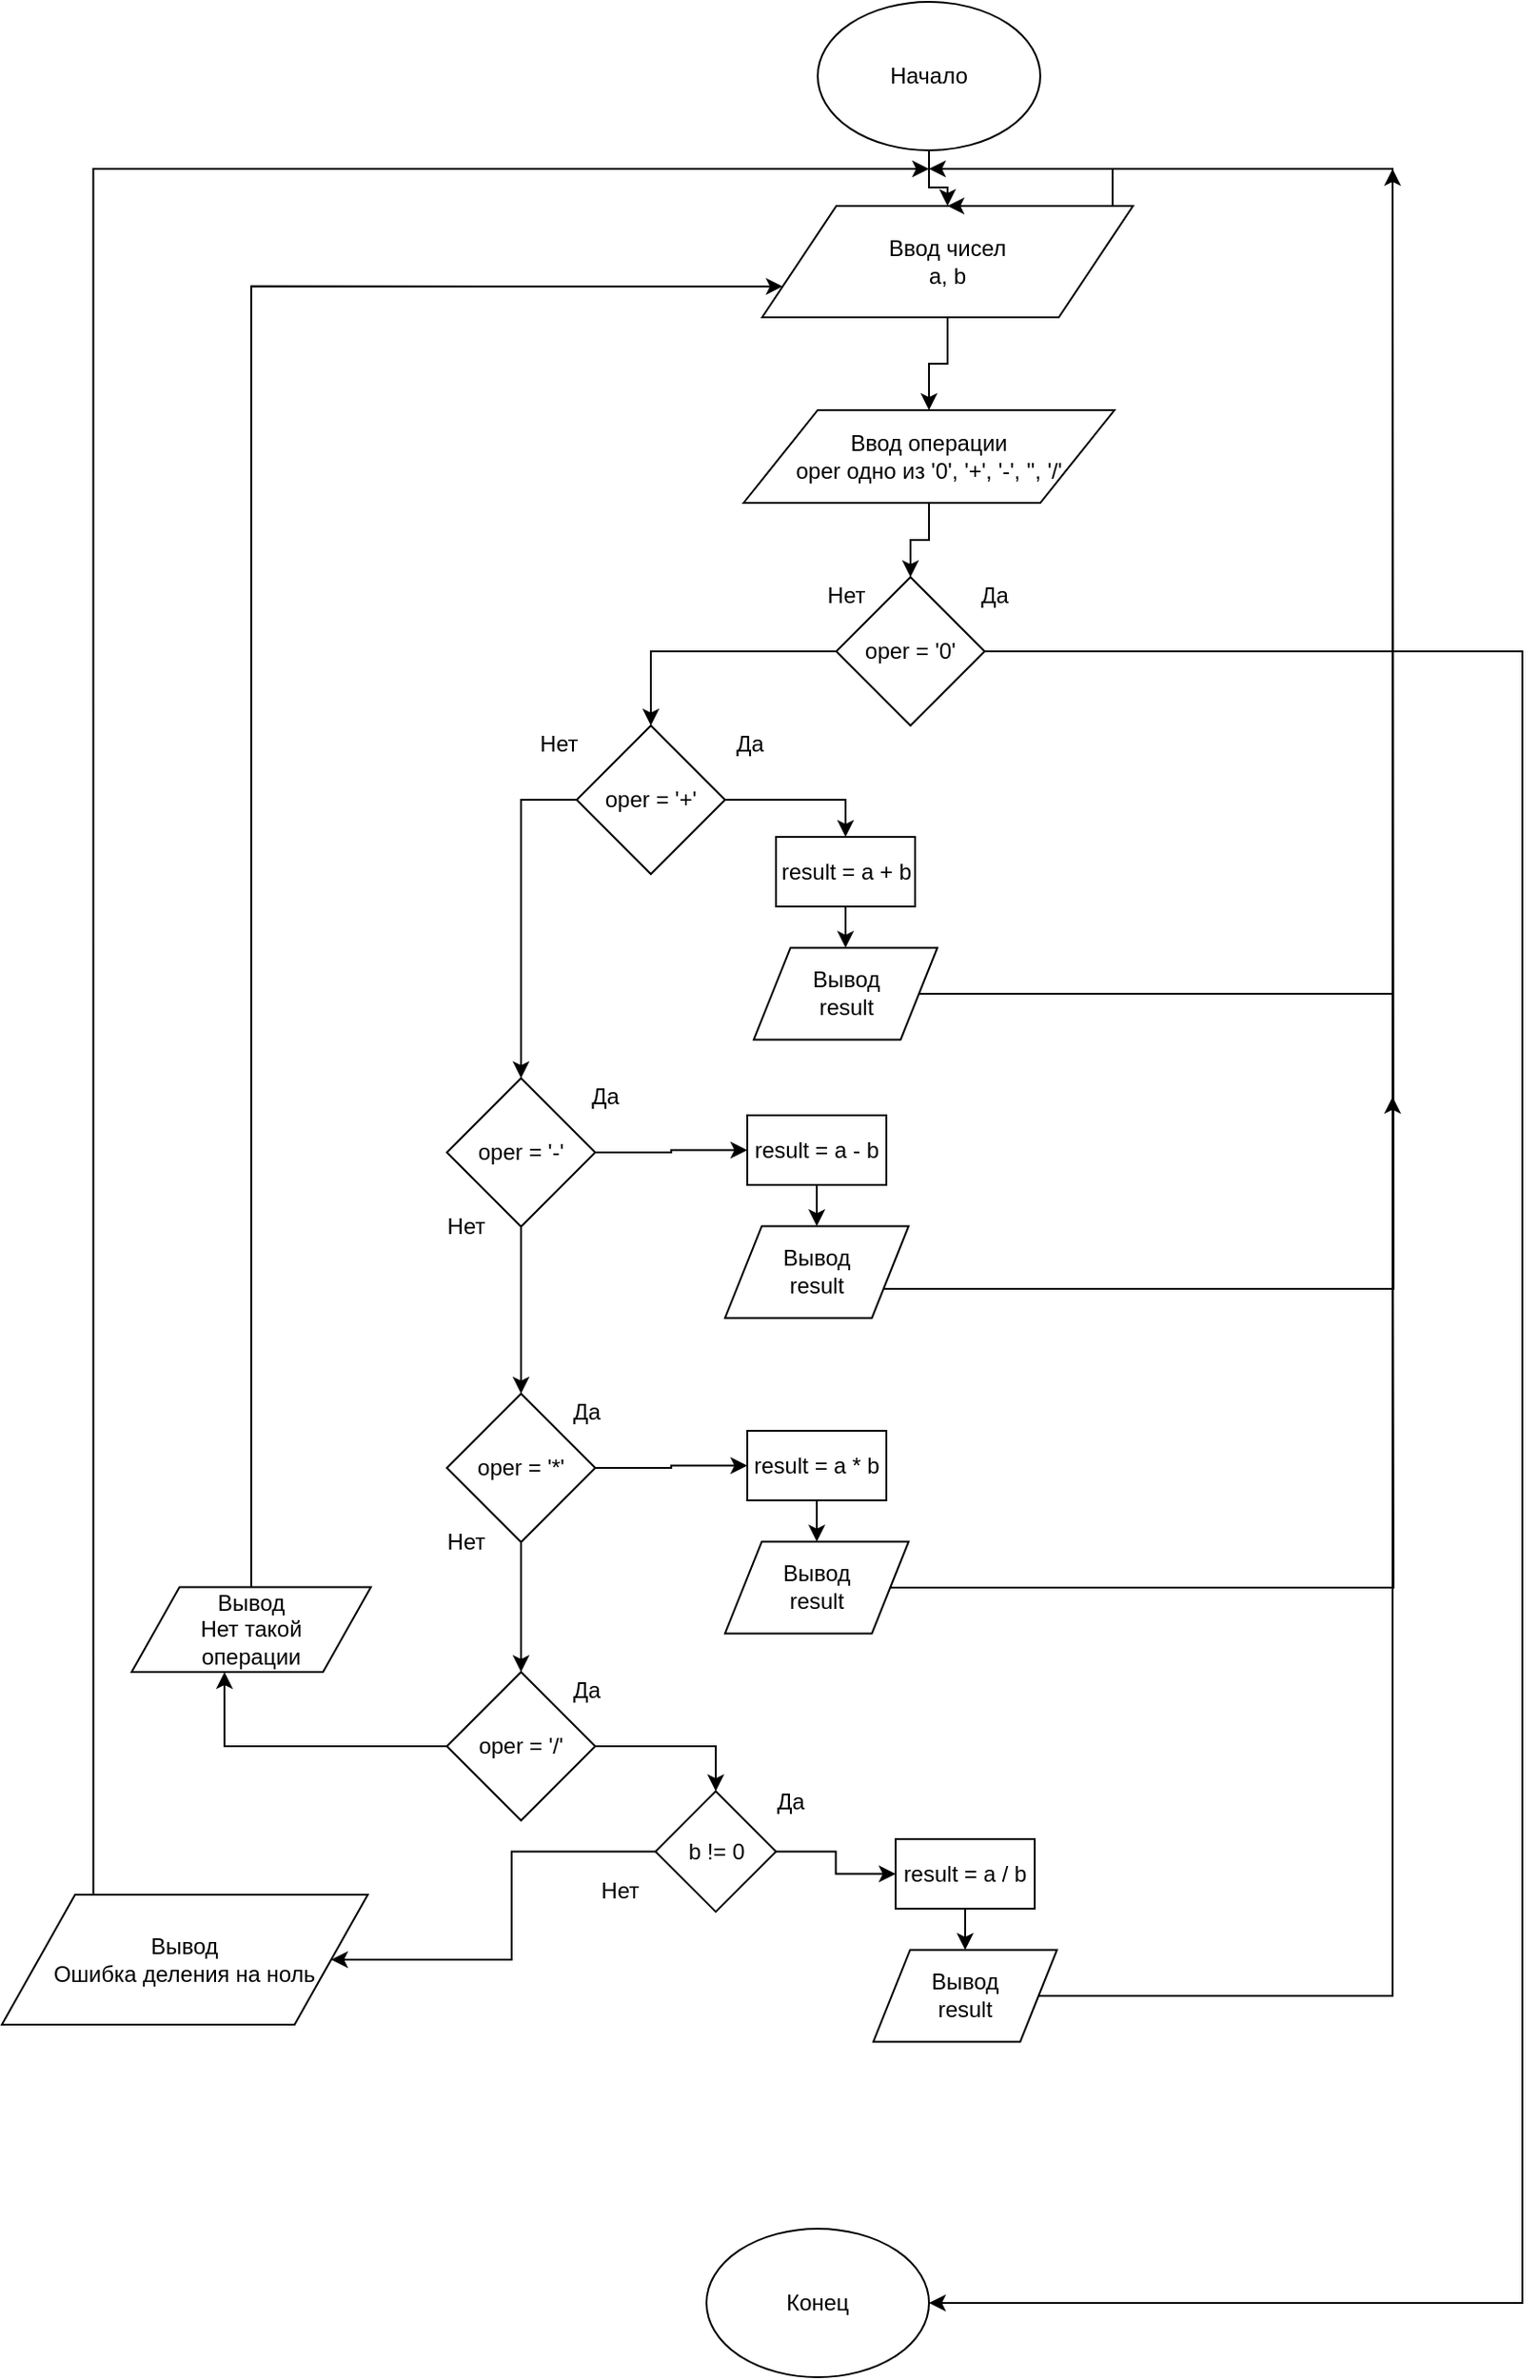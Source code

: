 <mxfile version="12.7.0" type="github" pages="6">
  <diagram id="YaBBu2WnJ9wpjTV0d0c0" name="les_2_task1">
    <mxGraphModel dx="527" dy="891" grid="1" gridSize="10" guides="1" tooltips="1" connect="1" arrows="1" fold="1" page="1" pageScale="1" pageWidth="1169" pageHeight="1654" math="0" shadow="0">
      <root>
        <mxCell id="0"/>
        <mxCell id="1" parent="0"/>
        <mxCell id="Z_wT6rOMTIzCbRVd_gOU-10" style="edgeStyle=orthogonalEdgeStyle;rounded=0;orthogonalLoop=1;jettySize=auto;html=1;exitX=0.5;exitY=1;exitDx=0;exitDy=0;" edge="1" parent="1" source="82__e-P-q2fNU4EL_YBm-1" target="Z_wT6rOMTIzCbRVd_gOU-8">
          <mxGeometry relative="1" as="geometry"/>
        </mxCell>
        <mxCell id="82__e-P-q2fNU4EL_YBm-1" value="Начало" style="ellipse;whiteSpace=wrap;html=1;" parent="1" vertex="1">
          <mxGeometry x="610" y="50" width="120" height="80" as="geometry"/>
        </mxCell>
        <mxCell id="Z_wT6rOMTIzCbRVd_gOU-26" style="edgeStyle=orthogonalEdgeStyle;rounded=0;orthogonalLoop=1;jettySize=auto;html=1;exitX=0.5;exitY=1;exitDx=0;exitDy=0;entryX=0.5;entryY=0;entryDx=0;entryDy=0;" edge="1" parent="1" source="82__e-P-q2fNU4EL_YBm-10" target="Z_wT6rOMTIzCbRVd_gOU-1">
          <mxGeometry relative="1" as="geometry"/>
        </mxCell>
        <mxCell id="82__e-P-q2fNU4EL_YBm-10" value="Ввод операции&lt;br&gt;&lt;div&gt;oper одно из &#39;0&#39;, &#39;+&#39;, &#39;-&#39;, &#39;&#39;, &#39;/&#39;&lt;/div&gt;" style="shape=parallelogram;perimeter=parallelogramPerimeter;whiteSpace=wrap;html=1;" parent="1" vertex="1">
          <mxGeometry x="570" y="270" width="200" height="50" as="geometry"/>
        </mxCell>
        <mxCell id="Z_wT6rOMTIzCbRVd_gOU-6" style="edgeStyle=orthogonalEdgeStyle;rounded=0;orthogonalLoop=1;jettySize=auto;html=1;exitX=0;exitY=0.5;exitDx=0;exitDy=0;entryX=0.5;entryY=0;entryDx=0;entryDy=0;" edge="1" parent="1" source="Z_wT6rOMTIzCbRVd_gOU-1" target="Z_wT6rOMTIzCbRVd_gOU-5">
          <mxGeometry relative="1" as="geometry"/>
        </mxCell>
        <mxCell id="Z_wT6rOMTIzCbRVd_gOU-75" style="edgeStyle=orthogonalEdgeStyle;rounded=0;orthogonalLoop=1;jettySize=auto;html=1;exitX=1;exitY=0.5;exitDx=0;exitDy=0;entryX=1;entryY=0.5;entryDx=0;entryDy=0;" edge="1" parent="1" source="Z_wT6rOMTIzCbRVd_gOU-1" target="Z_wT6rOMTIzCbRVd_gOU-73">
          <mxGeometry relative="1" as="geometry">
            <Array as="points">
              <mxPoint x="990" y="400"/>
              <mxPoint x="990" y="1290"/>
            </Array>
          </mxGeometry>
        </mxCell>
        <mxCell id="Z_wT6rOMTIzCbRVd_gOU-1" value="oper = &#39;0&#39;" style="rhombus;whiteSpace=wrap;html=1;" vertex="1" parent="1">
          <mxGeometry x="620" y="360" width="80" height="80" as="geometry"/>
        </mxCell>
        <mxCell id="Z_wT6rOMTIzCbRVd_gOU-2" value="Да" style="text;html=1;align=center;verticalAlign=middle;resizable=0;points=[];autosize=1;" vertex="1" parent="1">
          <mxGeometry x="690" y="360" width="30" height="20" as="geometry"/>
        </mxCell>
        <mxCell id="Z_wT6rOMTIzCbRVd_gOU-3" value="Нет" style="text;html=1;align=center;verticalAlign=middle;resizable=0;points=[];autosize=1;" vertex="1" parent="1">
          <mxGeometry x="605" y="360" width="40" height="20" as="geometry"/>
        </mxCell>
        <mxCell id="Z_wT6rOMTIzCbRVd_gOU-13" style="edgeStyle=orthogonalEdgeStyle;rounded=0;orthogonalLoop=1;jettySize=auto;html=1;exitX=1;exitY=0.5;exitDx=0;exitDy=0;entryX=0.5;entryY=0;entryDx=0;entryDy=0;" edge="1" parent="1" source="Z_wT6rOMTIzCbRVd_gOU-5" target="Z_wT6rOMTIzCbRVd_gOU-7">
          <mxGeometry relative="1" as="geometry"/>
        </mxCell>
        <mxCell id="Z_wT6rOMTIzCbRVd_gOU-19" style="edgeStyle=orthogonalEdgeStyle;rounded=0;orthogonalLoop=1;jettySize=auto;html=1;exitX=0;exitY=0.5;exitDx=0;exitDy=0;" edge="1" parent="1" source="Z_wT6rOMTIzCbRVd_gOU-5" target="Z_wT6rOMTIzCbRVd_gOU-20">
          <mxGeometry relative="1" as="geometry">
            <mxPoint x="410" y="479.706" as="targetPoint"/>
          </mxGeometry>
        </mxCell>
        <mxCell id="Z_wT6rOMTIzCbRVd_gOU-5" value="oper = &#39;+&#39;" style="rhombus;whiteSpace=wrap;html=1;" vertex="1" parent="1">
          <mxGeometry x="480" y="440" width="80" height="80" as="geometry"/>
        </mxCell>
        <mxCell id="Z_wT6rOMTIzCbRVd_gOU-17" style="edgeStyle=orthogonalEdgeStyle;rounded=0;orthogonalLoop=1;jettySize=auto;html=1;exitX=0.5;exitY=1;exitDx=0;exitDy=0;" edge="1" parent="1" source="Z_wT6rOMTIzCbRVd_gOU-7" target="Z_wT6rOMTIzCbRVd_gOU-14">
          <mxGeometry relative="1" as="geometry"/>
        </mxCell>
        <mxCell id="Z_wT6rOMTIzCbRVd_gOU-7" value="result = a + b" style="rounded=0;whiteSpace=wrap;html=1;" vertex="1" parent="1">
          <mxGeometry x="587.5" y="500" width="75" height="37.5" as="geometry"/>
        </mxCell>
        <mxCell id="Z_wT6rOMTIzCbRVd_gOU-11" style="edgeStyle=orthogonalEdgeStyle;rounded=0;orthogonalLoop=1;jettySize=auto;html=1;exitX=0.5;exitY=1;exitDx=0;exitDy=0;" edge="1" parent="1" source="Z_wT6rOMTIzCbRVd_gOU-8" target="82__e-P-q2fNU4EL_YBm-10">
          <mxGeometry relative="1" as="geometry"/>
        </mxCell>
        <mxCell id="Z_wT6rOMTIzCbRVd_gOU-8" value="Ввод чисел&lt;br&gt;&lt;div&gt;a, b&lt;br&gt;&lt;/div&gt;" style="shape=parallelogram;perimeter=parallelogramPerimeter;whiteSpace=wrap;html=1;" vertex="1" parent="1">
          <mxGeometry x="580" y="160" width="200" height="60" as="geometry"/>
        </mxCell>
        <mxCell id="Z_wT6rOMTIzCbRVd_gOU-18" style="edgeStyle=orthogonalEdgeStyle;rounded=0;orthogonalLoop=1;jettySize=auto;html=1;" edge="1" parent="1" source="Z_wT6rOMTIzCbRVd_gOU-14">
          <mxGeometry relative="1" as="geometry">
            <mxPoint x="670" y="140" as="targetPoint"/>
            <Array as="points">
              <mxPoint x="920" y="584"/>
              <mxPoint x="920" y="140"/>
            </Array>
          </mxGeometry>
        </mxCell>
        <mxCell id="Z_wT6rOMTIzCbRVd_gOU-14" value="&lt;div&gt;Вывод&lt;/div&gt;&lt;div&gt;result&lt;br&gt;&lt;/div&gt;" style="shape=parallelogram;perimeter=parallelogramPerimeter;whiteSpace=wrap;html=1;" vertex="1" parent="1">
          <mxGeometry x="575.5" y="559.71" width="99" height="49.5" as="geometry"/>
        </mxCell>
        <mxCell id="Z_wT6rOMTIzCbRVd_gOU-23" style="edgeStyle=orthogonalEdgeStyle;rounded=0;orthogonalLoop=1;jettySize=auto;html=1;exitX=1;exitY=0.5;exitDx=0;exitDy=0;entryX=0;entryY=0.5;entryDx=0;entryDy=0;" edge="1" parent="1" source="Z_wT6rOMTIzCbRVd_gOU-20" target="Z_wT6rOMTIzCbRVd_gOU-21">
          <mxGeometry relative="1" as="geometry"/>
        </mxCell>
        <mxCell id="Z_wT6rOMTIzCbRVd_gOU-34" style="edgeStyle=orthogonalEdgeStyle;rounded=0;orthogonalLoop=1;jettySize=auto;html=1;exitX=0.5;exitY=1;exitDx=0;exitDy=0;entryX=0.5;entryY=0;entryDx=0;entryDy=0;" edge="1" parent="1" source="Z_wT6rOMTIzCbRVd_gOU-20" target="Z_wT6rOMTIzCbRVd_gOU-31">
          <mxGeometry relative="1" as="geometry"/>
        </mxCell>
        <mxCell id="Z_wT6rOMTIzCbRVd_gOU-20" value="oper = &#39;-&#39;" style="rhombus;whiteSpace=wrap;html=1;" vertex="1" parent="1">
          <mxGeometry x="410" y="630" width="80" height="80" as="geometry"/>
        </mxCell>
        <mxCell id="Z_wT6rOMTIzCbRVd_gOU-24" style="edgeStyle=orthogonalEdgeStyle;rounded=0;orthogonalLoop=1;jettySize=auto;html=1;exitX=0.5;exitY=1;exitDx=0;exitDy=0;entryX=0.5;entryY=0;entryDx=0;entryDy=0;" edge="1" parent="1" source="Z_wT6rOMTIzCbRVd_gOU-21" target="Z_wT6rOMTIzCbRVd_gOU-22">
          <mxGeometry relative="1" as="geometry"/>
        </mxCell>
        <mxCell id="Z_wT6rOMTIzCbRVd_gOU-21" value="result = a - b" style="rounded=0;whiteSpace=wrap;html=1;" vertex="1" parent="1">
          <mxGeometry x="572" y="650" width="75" height="37.5" as="geometry"/>
        </mxCell>
        <mxCell id="Z_wT6rOMTIzCbRVd_gOU-25" style="edgeStyle=orthogonalEdgeStyle;rounded=0;orthogonalLoop=1;jettySize=auto;html=1;exitX=1;exitY=0.75;exitDx=0;exitDy=0;" edge="1" parent="1" source="Z_wT6rOMTIzCbRVd_gOU-22">
          <mxGeometry relative="1" as="geometry">
            <mxPoint x="920" y="140" as="targetPoint"/>
          </mxGeometry>
        </mxCell>
        <mxCell id="Z_wT6rOMTIzCbRVd_gOU-22" value="&lt;div&gt;Вывод&lt;/div&gt;&lt;div&gt;result&lt;br&gt;&lt;/div&gt;" style="shape=parallelogram;perimeter=parallelogramPerimeter;whiteSpace=wrap;html=1;" vertex="1" parent="1">
          <mxGeometry x="560" y="709.71" width="99" height="49.5" as="geometry"/>
        </mxCell>
        <mxCell id="Z_wT6rOMTIzCbRVd_gOU-40" style="edgeStyle=orthogonalEdgeStyle;rounded=0;orthogonalLoop=1;jettySize=auto;html=1;exitX=1;exitY=0.5;exitDx=0;exitDy=0;entryX=0;entryY=0.5;entryDx=0;entryDy=0;" edge="1" parent="1" source="Z_wT6rOMTIzCbRVd_gOU-31" target="Z_wT6rOMTIzCbRVd_gOU-32">
          <mxGeometry relative="1" as="geometry"/>
        </mxCell>
        <mxCell id="Z_wT6rOMTIzCbRVd_gOU-56" style="edgeStyle=orthogonalEdgeStyle;rounded=0;orthogonalLoop=1;jettySize=auto;html=1;exitX=0.5;exitY=1;exitDx=0;exitDy=0;entryX=0.5;entryY=0;entryDx=0;entryDy=0;" edge="1" parent="1" source="Z_wT6rOMTIzCbRVd_gOU-31" target="Z_wT6rOMTIzCbRVd_gOU-51">
          <mxGeometry relative="1" as="geometry"/>
        </mxCell>
        <mxCell id="Z_wT6rOMTIzCbRVd_gOU-31" value="oper = &#39;*&#39;" style="rhombus;whiteSpace=wrap;html=1;" vertex="1" parent="1">
          <mxGeometry x="410" y="800" width="80" height="80" as="geometry"/>
        </mxCell>
        <mxCell id="Z_wT6rOMTIzCbRVd_gOU-41" style="edgeStyle=orthogonalEdgeStyle;rounded=0;orthogonalLoop=1;jettySize=auto;html=1;exitX=0.5;exitY=1;exitDx=0;exitDy=0;entryX=0.5;entryY=0;entryDx=0;entryDy=0;" edge="1" parent="1" source="Z_wT6rOMTIzCbRVd_gOU-32" target="Z_wT6rOMTIzCbRVd_gOU-33">
          <mxGeometry relative="1" as="geometry"/>
        </mxCell>
        <mxCell id="Z_wT6rOMTIzCbRVd_gOU-32" value="result = a * b" style="rounded=0;whiteSpace=wrap;html=1;" vertex="1" parent="1">
          <mxGeometry x="572" y="820" width="75" height="37.5" as="geometry"/>
        </mxCell>
        <mxCell id="Z_wT6rOMTIzCbRVd_gOU-42" style="edgeStyle=orthogonalEdgeStyle;rounded=0;orthogonalLoop=1;jettySize=auto;html=1;exitX=1;exitY=0.5;exitDx=0;exitDy=0;" edge="1" parent="1" source="Z_wT6rOMTIzCbRVd_gOU-33">
          <mxGeometry relative="1" as="geometry">
            <mxPoint x="920" y="640" as="targetPoint"/>
          </mxGeometry>
        </mxCell>
        <mxCell id="Z_wT6rOMTIzCbRVd_gOU-33" value="&lt;div&gt;Вывод&lt;/div&gt;&lt;div&gt;result&lt;br&gt;&lt;/div&gt;" style="shape=parallelogram;perimeter=parallelogramPerimeter;whiteSpace=wrap;html=1;" vertex="1" parent="1">
          <mxGeometry x="560" y="879.71" width="99" height="49.5" as="geometry"/>
        </mxCell>
        <mxCell id="Z_wT6rOMTIzCbRVd_gOU-35" value="Да" style="text;html=1;align=center;verticalAlign=middle;resizable=0;points=[];autosize=1;" vertex="1" parent="1">
          <mxGeometry x="557.5" y="440" width="30" height="20" as="geometry"/>
        </mxCell>
        <mxCell id="Z_wT6rOMTIzCbRVd_gOU-36" value="Нет" style="text;html=1;align=center;verticalAlign=middle;resizable=0;points=[];autosize=1;" vertex="1" parent="1">
          <mxGeometry x="450" y="440" width="40" height="20" as="geometry"/>
        </mxCell>
        <mxCell id="Z_wT6rOMTIzCbRVd_gOU-38" value="Да" style="text;html=1;align=center;verticalAlign=middle;resizable=0;points=[];autosize=1;" vertex="1" parent="1">
          <mxGeometry x="480" y="630" width="30" height="20" as="geometry"/>
        </mxCell>
        <mxCell id="Z_wT6rOMTIzCbRVd_gOU-39" value="Нет" style="text;html=1;align=center;verticalAlign=middle;resizable=0;points=[];autosize=1;" vertex="1" parent="1">
          <mxGeometry x="400" y="700" width="40" height="20" as="geometry"/>
        </mxCell>
        <mxCell id="Z_wT6rOMTIzCbRVd_gOU-49" value="Да" style="text;html=1;align=center;verticalAlign=middle;resizable=0;points=[];autosize=1;" vertex="1" parent="1">
          <mxGeometry x="470" y="800" width="30" height="20" as="geometry"/>
        </mxCell>
        <mxCell id="Z_wT6rOMTIzCbRVd_gOU-50" style="edgeStyle=orthogonalEdgeStyle;rounded=0;orthogonalLoop=1;jettySize=auto;html=1;exitX=1;exitY=0.5;exitDx=0;exitDy=0;entryX=0.5;entryY=0;entryDx=0;entryDy=0;" edge="1" parent="1" source="Z_wT6rOMTIzCbRVd_gOU-51" target="Z_wT6rOMTIzCbRVd_gOU-59">
          <mxGeometry relative="1" as="geometry"/>
        </mxCell>
        <mxCell id="Z_wT6rOMTIzCbRVd_gOU-69" style="edgeStyle=orthogonalEdgeStyle;rounded=0;orthogonalLoop=1;jettySize=auto;html=1;exitX=0;exitY=0.5;exitDx=0;exitDy=0;entryX=0.388;entryY=1;entryDx=0;entryDy=0;entryPerimeter=0;" edge="1" parent="1" source="Z_wT6rOMTIzCbRVd_gOU-51" target="Z_wT6rOMTIzCbRVd_gOU-70">
          <mxGeometry relative="1" as="geometry">
            <mxPoint x="320" y="990.294" as="targetPoint"/>
          </mxGeometry>
        </mxCell>
        <mxCell id="Z_wT6rOMTIzCbRVd_gOU-51" value="oper = &#39;/&#39;" style="rhombus;whiteSpace=wrap;html=1;" vertex="1" parent="1">
          <mxGeometry x="410" y="950" width="80" height="80" as="geometry"/>
        </mxCell>
        <mxCell id="Z_wT6rOMTIzCbRVd_gOU-52" style="edgeStyle=orthogonalEdgeStyle;rounded=0;orthogonalLoop=1;jettySize=auto;html=1;exitX=0.5;exitY=1;exitDx=0;exitDy=0;entryX=0.5;entryY=0;entryDx=0;entryDy=0;" edge="1" parent="1" source="Z_wT6rOMTIzCbRVd_gOU-53" target="Z_wT6rOMTIzCbRVd_gOU-54">
          <mxGeometry relative="1" as="geometry"/>
        </mxCell>
        <mxCell id="Z_wT6rOMTIzCbRVd_gOU-53" value="result = a / b" style="rounded=0;whiteSpace=wrap;html=1;" vertex="1" parent="1">
          <mxGeometry x="652" y="1040" width="75" height="37.5" as="geometry"/>
        </mxCell>
        <mxCell id="Z_wT6rOMTIzCbRVd_gOU-74" style="edgeStyle=orthogonalEdgeStyle;rounded=0;orthogonalLoop=1;jettySize=auto;html=1;exitX=1;exitY=0.5;exitDx=0;exitDy=0;entryX=0.5;entryY=0;entryDx=0;entryDy=0;" edge="1" parent="1" source="Z_wT6rOMTIzCbRVd_gOU-54" target="Z_wT6rOMTIzCbRVd_gOU-8">
          <mxGeometry relative="1" as="geometry">
            <Array as="points">
              <mxPoint x="920" y="1125"/>
              <mxPoint x="920" y="140"/>
              <mxPoint x="769" y="140"/>
              <mxPoint x="769" y="160"/>
            </Array>
          </mxGeometry>
        </mxCell>
        <mxCell id="Z_wT6rOMTIzCbRVd_gOU-54" value="&lt;div&gt;Вывод&lt;/div&gt;&lt;div&gt;result&lt;br&gt;&lt;/div&gt;" style="shape=parallelogram;perimeter=parallelogramPerimeter;whiteSpace=wrap;html=1;" vertex="1" parent="1">
          <mxGeometry x="640" y="1099.71" width="99" height="49.5" as="geometry"/>
        </mxCell>
        <mxCell id="Z_wT6rOMTIzCbRVd_gOU-55" value="Да" style="text;html=1;align=center;verticalAlign=middle;resizable=0;points=[];autosize=1;" vertex="1" parent="1">
          <mxGeometry x="470" y="950" width="30" height="20" as="geometry"/>
        </mxCell>
        <mxCell id="Z_wT6rOMTIzCbRVd_gOU-57" value="Нет" style="text;html=1;align=center;verticalAlign=middle;resizable=0;points=[];autosize=1;" vertex="1" parent="1">
          <mxGeometry x="400" y="870" width="40" height="20" as="geometry"/>
        </mxCell>
        <mxCell id="Z_wT6rOMTIzCbRVd_gOU-60" style="edgeStyle=orthogonalEdgeStyle;rounded=0;orthogonalLoop=1;jettySize=auto;html=1;exitX=1;exitY=0.5;exitDx=0;exitDy=0;entryX=0;entryY=0.5;entryDx=0;entryDy=0;" edge="1" parent="1" source="Z_wT6rOMTIzCbRVd_gOU-59" target="Z_wT6rOMTIzCbRVd_gOU-53">
          <mxGeometry relative="1" as="geometry"/>
        </mxCell>
        <mxCell id="Z_wT6rOMTIzCbRVd_gOU-64" style="edgeStyle=orthogonalEdgeStyle;rounded=0;orthogonalLoop=1;jettySize=auto;html=1;exitX=0;exitY=0.5;exitDx=0;exitDy=0;entryX=1;entryY=0.5;entryDx=0;entryDy=0;" edge="1" parent="1" source="Z_wT6rOMTIzCbRVd_gOU-59" target="Z_wT6rOMTIzCbRVd_gOU-63">
          <mxGeometry relative="1" as="geometry"/>
        </mxCell>
        <mxCell id="Z_wT6rOMTIzCbRVd_gOU-59" value="b != 0" style="rhombus;whiteSpace=wrap;html=1;" vertex="1" parent="1">
          <mxGeometry x="522.5" y="1014.21" width="65" height="65" as="geometry"/>
        </mxCell>
        <mxCell id="Z_wT6rOMTIzCbRVd_gOU-62" value="Да" style="text;html=1;align=center;verticalAlign=middle;resizable=0;points=[];autosize=1;" vertex="1" parent="1">
          <mxGeometry x="580" y="1010" width="30" height="20" as="geometry"/>
        </mxCell>
        <mxCell id="Z_wT6rOMTIzCbRVd_gOU-68" style="edgeStyle=orthogonalEdgeStyle;rounded=0;orthogonalLoop=1;jettySize=auto;html=1;exitX=0.25;exitY=0;exitDx=0;exitDy=0;" edge="1" parent="1" source="Z_wT6rOMTIzCbRVd_gOU-63">
          <mxGeometry relative="1" as="geometry">
            <mxPoint x="670" y="140" as="targetPoint"/>
            <Array as="points">
              <mxPoint x="219" y="140"/>
            </Array>
          </mxGeometry>
        </mxCell>
        <mxCell id="Z_wT6rOMTIzCbRVd_gOU-63" value="&lt;div&gt;Вывод&lt;/div&gt;Ошибка деления на ноль" style="shape=parallelogram;perimeter=parallelogramPerimeter;whiteSpace=wrap;html=1;" vertex="1" parent="1">
          <mxGeometry x="170" y="1070" width="197.32" height="70" as="geometry"/>
        </mxCell>
        <mxCell id="Z_wT6rOMTIzCbRVd_gOU-66" value="Нет" style="text;html=1;align=center;verticalAlign=middle;resizable=0;points=[];autosize=1;" vertex="1" parent="1">
          <mxGeometry x="482.5" y="1057.5" width="40" height="20" as="geometry"/>
        </mxCell>
        <mxCell id="Z_wT6rOMTIzCbRVd_gOU-72" style="edgeStyle=orthogonalEdgeStyle;rounded=0;orthogonalLoop=1;jettySize=auto;html=1;exitX=0.5;exitY=0;exitDx=0;exitDy=0;entryX=0;entryY=0.75;entryDx=0;entryDy=0;" edge="1" parent="1" source="Z_wT6rOMTIzCbRVd_gOU-70" target="Z_wT6rOMTIzCbRVd_gOU-8">
          <mxGeometry relative="1" as="geometry">
            <Array as="points">
              <mxPoint x="304" y="203"/>
            </Array>
          </mxGeometry>
        </mxCell>
        <mxCell id="Z_wT6rOMTIzCbRVd_gOU-70" value="&lt;div&gt;Вывод&lt;/div&gt;&lt;div&gt;Нет такой &lt;br&gt;&lt;/div&gt;&lt;div&gt;операции&lt;/div&gt;" style="shape=parallelogram;perimeter=parallelogramPerimeter;whiteSpace=wrap;html=1;" vertex="1" parent="1">
          <mxGeometry x="240" y="904.23" width="129" height="45.77" as="geometry"/>
        </mxCell>
        <mxCell id="Z_wT6rOMTIzCbRVd_gOU-73" value="Конец" style="ellipse;whiteSpace=wrap;html=1;" vertex="1" parent="1">
          <mxGeometry x="550" y="1250" width="120" height="80" as="geometry"/>
        </mxCell>
      </root>
    </mxGraphModel>
  </diagram>
  <diagram id="mPgqT0AFrsclIj7CpF9H" name="les_2_task2">
    <mxGraphModel dx="640" dy="1081" grid="1" gridSize="10" guides="1" tooltips="1" connect="1" arrows="1" fold="1" page="1" pageScale="1" pageWidth="826" pageHeight="1169" math="0" shadow="0">
      <root>
        <mxCell id="St0HZpNQQrFdOE8dVEdz-0"/>
        <mxCell id="St0HZpNQQrFdOE8dVEdz-1" parent="St0HZpNQQrFdOE8dVEdz-0"/>
        <mxCell id="St0HZpNQQrFdOE8dVEdz-4" style="edgeStyle=orthogonalEdgeStyle;rounded=0;orthogonalLoop=1;jettySize=auto;html=1;exitX=0.5;exitY=1;exitDx=0;exitDy=0;" parent="St0HZpNQQrFdOE8dVEdz-1" source="St0HZpNQQrFdOE8dVEdz-2" target="St0HZpNQQrFdOE8dVEdz-3" edge="1">
          <mxGeometry relative="1" as="geometry"/>
        </mxCell>
        <mxCell id="St0HZpNQQrFdOE8dVEdz-2" value="Начало" style="ellipse;whiteSpace=wrap;html=1;" parent="St0HZpNQQrFdOE8dVEdz-1" vertex="1">
          <mxGeometry x="352.12" y="110" width="120" height="80" as="geometry"/>
        </mxCell>
        <mxCell id="St0HZpNQQrFdOE8dVEdz-10" style="edgeStyle=orthogonalEdgeStyle;rounded=0;orthogonalLoop=1;jettySize=auto;html=1;entryX=0.5;entryY=0;entryDx=0;entryDy=0;" parent="St0HZpNQQrFdOE8dVEdz-1" source="St0HZpNQQrFdOE8dVEdz-3" target="St0HZpNQQrFdOE8dVEdz-8" edge="1">
          <mxGeometry relative="1" as="geometry"/>
        </mxCell>
        <mxCell id="St0HZpNQQrFdOE8dVEdz-3" value="&lt;div&gt;Ввод&lt;/div&gt;num" style="shape=parallelogram;perimeter=parallelogramPerimeter;whiteSpace=wrap;html=1;" parent="St0HZpNQQrFdOE8dVEdz-1" vertex="1">
          <mxGeometry x="352.12" y="240" width="120" height="60" as="geometry"/>
        </mxCell>
        <mxCell id="nz0hMrf9SQ6rELEC2FhI-1" style="edgeStyle=orthogonalEdgeStyle;rounded=0;orthogonalLoop=1;jettySize=auto;html=1;exitX=0.5;exitY=1;exitDx=0;exitDy=0;entryX=0.5;entryY=0;entryDx=0;entryDy=0;" edge="1" parent="St0HZpNQQrFdOE8dVEdz-1" source="St0HZpNQQrFdOE8dVEdz-8" target="nz0hMrf9SQ6rELEC2FhI-0">
          <mxGeometry relative="1" as="geometry"/>
        </mxCell>
        <mxCell id="St0HZpNQQrFdOE8dVEdz-8" value="&lt;div&gt;even = 0&lt;/div&gt;&lt;div&gt;odd = 0&lt;br&gt;&lt;/div&gt;" style="rounded=0;whiteSpace=wrap;html=1;" parent="St0HZpNQQrFdOE8dVEdz-1" vertex="1">
          <mxGeometry x="352" y="330" width="120" height="60" as="geometry"/>
        </mxCell>
        <mxCell id="St0HZpNQQrFdOE8dVEdz-13" value="Конец" style="ellipse;whiteSpace=wrap;html=1;" parent="St0HZpNQQrFdOE8dVEdz-1" vertex="1">
          <mxGeometry x="362" y="810" width="120" height="80" as="geometry"/>
        </mxCell>
        <mxCell id="nz0hMrf9SQ6rELEC2FhI-3" style="edgeStyle=orthogonalEdgeStyle;rounded=0;orthogonalLoop=1;jettySize=auto;html=1;exitX=1;exitY=0.5;exitDx=0;exitDy=0;entryX=0.5;entryY=0;entryDx=0;entryDy=0;" edge="1" parent="St0HZpNQQrFdOE8dVEdz-1" source="nz0hMrf9SQ6rELEC2FhI-0" target="nz0hMrf9SQ6rELEC2FhI-2">
          <mxGeometry relative="1" as="geometry"/>
        </mxCell>
        <mxCell id="nz0hMrf9SQ6rELEC2FhI-18" style="edgeStyle=orthogonalEdgeStyle;rounded=0;orthogonalLoop=1;jettySize=auto;html=1;exitX=0;exitY=0.5;exitDx=0;exitDy=0;entryX=0;entryY=0.5;entryDx=0;entryDy=0;" edge="1" parent="St0HZpNQQrFdOE8dVEdz-1" source="nz0hMrf9SQ6rELEC2FhI-0" target="nz0hMrf9SQ6rELEC2FhI-17">
          <mxGeometry relative="1" as="geometry"/>
        </mxCell>
        <mxCell id="nz0hMrf9SQ6rELEC2FhI-0" value="num &amp;gt; 0" style="rhombus;whiteSpace=wrap;html=1;" vertex="1" parent="St0HZpNQQrFdOE8dVEdz-1">
          <mxGeometry x="372" y="430" width="80" height="80" as="geometry"/>
        </mxCell>
        <mxCell id="nz0hMrf9SQ6rELEC2FhI-7" style="edgeStyle=orthogonalEdgeStyle;rounded=0;orthogonalLoop=1;jettySize=auto;html=1;exitX=1;exitY=0.5;exitDx=0;exitDy=0;entryX=0;entryY=0.5;entryDx=0;entryDy=0;" edge="1" parent="St0HZpNQQrFdOE8dVEdz-1" source="nz0hMrf9SQ6rELEC2FhI-2" target="nz0hMrf9SQ6rELEC2FhI-6">
          <mxGeometry relative="1" as="geometry"/>
        </mxCell>
        <mxCell id="nz0hMrf9SQ6rELEC2FhI-13" style="edgeStyle=orthogonalEdgeStyle;rounded=0;orthogonalLoop=1;jettySize=auto;html=1;exitX=0;exitY=0.5;exitDx=0;exitDy=0;entryX=1;entryY=0.5;entryDx=0;entryDy=0;" edge="1" parent="St0HZpNQQrFdOE8dVEdz-1" source="nz0hMrf9SQ6rELEC2FhI-2" target="nz0hMrf9SQ6rELEC2FhI-12">
          <mxGeometry relative="1" as="geometry"/>
        </mxCell>
        <mxCell id="nz0hMrf9SQ6rELEC2FhI-2" value="num % 10 % 2 == 0" style="rhombus;whiteSpace=wrap;html=1;" vertex="1" parent="St0HZpNQQrFdOE8dVEdz-1">
          <mxGeometry x="512" y="490" width="118" height="118" as="geometry"/>
        </mxCell>
        <mxCell id="nz0hMrf9SQ6rELEC2FhI-4" value="Да" style="text;html=1;align=center;verticalAlign=middle;resizable=0;points=[];autosize=1;" vertex="1" parent="St0HZpNQQrFdOE8dVEdz-1">
          <mxGeometry x="464" y="438" width="30" height="20" as="geometry"/>
        </mxCell>
        <mxCell id="nz0hMrf9SQ6rELEC2FhI-11" style="edgeStyle=orthogonalEdgeStyle;rounded=0;orthogonalLoop=1;jettySize=auto;html=1;exitX=0.5;exitY=0;exitDx=0;exitDy=0;entryX=0.5;entryY=0;entryDx=0;entryDy=0;" edge="1" parent="St0HZpNQQrFdOE8dVEdz-1" source="nz0hMrf9SQ6rELEC2FhI-6" target="nz0hMrf9SQ6rELEC2FhI-0">
          <mxGeometry relative="1" as="geometry"/>
        </mxCell>
        <mxCell id="nz0hMrf9SQ6rELEC2FhI-6" value="&lt;div&gt;even += 1&lt;/div&gt;&lt;div&gt;num //= 10&lt;br&gt;&lt;/div&gt;" style="rounded=0;whiteSpace=wrap;html=1;" vertex="1" parent="St0HZpNQQrFdOE8dVEdz-1">
          <mxGeometry x="680" y="526" width="92" height="46" as="geometry"/>
        </mxCell>
        <mxCell id="nz0hMrf9SQ6rELEC2FhI-14" style="edgeStyle=orthogonalEdgeStyle;rounded=0;orthogonalLoop=1;jettySize=auto;html=1;exitX=0.5;exitY=0;exitDx=0;exitDy=0;entryX=0.5;entryY=1;entryDx=0;entryDy=0;" edge="1" parent="St0HZpNQQrFdOE8dVEdz-1" source="nz0hMrf9SQ6rELEC2FhI-12" target="nz0hMrf9SQ6rELEC2FhI-0">
          <mxGeometry relative="1" as="geometry"/>
        </mxCell>
        <mxCell id="nz0hMrf9SQ6rELEC2FhI-12" value="&lt;div&gt;odd += 1&lt;/div&gt;&lt;div&gt;num //= 10&lt;br&gt;&lt;/div&gt;" style="rounded=0;whiteSpace=wrap;html=1;" vertex="1" parent="St0HZpNQQrFdOE8dVEdz-1">
          <mxGeometry x="390" y="590" width="92" height="46" as="geometry"/>
        </mxCell>
        <mxCell id="nz0hMrf9SQ6rELEC2FhI-15" value="Да" style="text;html=1;align=center;verticalAlign=middle;resizable=0;points=[];autosize=1;" vertex="1" parent="St0HZpNQQrFdOE8dVEdz-1">
          <mxGeometry x="630" y="520" width="30" height="20" as="geometry"/>
        </mxCell>
        <mxCell id="nz0hMrf9SQ6rELEC2FhI-16" value="Нет" style="text;html=1;align=center;verticalAlign=middle;resizable=0;points=[];autosize=1;" vertex="1" parent="St0HZpNQQrFdOE8dVEdz-1">
          <mxGeometry x="477" y="510" width="40" height="20" as="geometry"/>
        </mxCell>
        <mxCell id="nz0hMrf9SQ6rELEC2FhI-19" style="edgeStyle=orthogonalEdgeStyle;rounded=0;orthogonalLoop=1;jettySize=auto;html=1;exitX=0.5;exitY=1;exitDx=0;exitDy=0;entryX=0.5;entryY=0;entryDx=0;entryDy=0;" edge="1" parent="St0HZpNQQrFdOE8dVEdz-1" source="nz0hMrf9SQ6rELEC2FhI-17" target="St0HZpNQQrFdOE8dVEdz-13">
          <mxGeometry relative="1" as="geometry"/>
        </mxCell>
        <mxCell id="nz0hMrf9SQ6rELEC2FhI-17" value="&lt;div&gt;Вывод&lt;/div&gt;&lt;div&gt;odd&lt;/div&gt;&lt;div&gt;even&lt;br&gt;&lt;/div&gt;" style="shape=parallelogram;perimeter=parallelogramPerimeter;whiteSpace=wrap;html=1;" vertex="1" parent="St0HZpNQQrFdOE8dVEdz-1">
          <mxGeometry x="357" y="700" width="120" height="60" as="geometry"/>
        </mxCell>
        <mxCell id="nz0hMrf9SQ6rELEC2FhI-20" value="Нет" style="text;html=1;align=center;verticalAlign=middle;resizable=0;points=[];autosize=1;" vertex="1" parent="St0HZpNQQrFdOE8dVEdz-1">
          <mxGeometry x="332" y="438" width="40" height="20" as="geometry"/>
        </mxCell>
      </root>
    </mxGraphModel>
  </diagram>
  <diagram name="les_2_task3" id="MBJGjFVQZ27V-Q-dnGlg">
    <mxGraphModel dx="448" dy="757" grid="1" gridSize="10" guides="1" tooltips="1" connect="1" arrows="1" fold="1" page="1" pageScale="1" pageWidth="826" pageHeight="1169" math="0" shadow="0">
      <root>
        <mxCell id="oAW97T9yTcg694iFCILZ-0"/>
        <mxCell id="oAW97T9yTcg694iFCILZ-1" parent="oAW97T9yTcg694iFCILZ-0"/>
        <mxCell id="oAW97T9yTcg694iFCILZ-2" style="edgeStyle=orthogonalEdgeStyle;rounded=0;orthogonalLoop=1;jettySize=auto;html=1;exitX=0.5;exitY=1;exitDx=0;exitDy=0;" edge="1" parent="oAW97T9yTcg694iFCILZ-1" source="oAW97T9yTcg694iFCILZ-3" target="oAW97T9yTcg694iFCILZ-5">
          <mxGeometry relative="1" as="geometry"/>
        </mxCell>
        <mxCell id="oAW97T9yTcg694iFCILZ-3" value="Начало" style="ellipse;whiteSpace=wrap;html=1;" vertex="1" parent="oAW97T9yTcg694iFCILZ-1">
          <mxGeometry x="352.12" y="110" width="120" height="80" as="geometry"/>
        </mxCell>
        <mxCell id="oAW97T9yTcg694iFCILZ-4" style="edgeStyle=orthogonalEdgeStyle;rounded=0;orthogonalLoop=1;jettySize=auto;html=1;entryX=0.5;entryY=0;entryDx=0;entryDy=0;" edge="1" parent="oAW97T9yTcg694iFCILZ-1" source="oAW97T9yTcg694iFCILZ-5" target="oAW97T9yTcg694iFCILZ-7">
          <mxGeometry relative="1" as="geometry"/>
        </mxCell>
        <mxCell id="oAW97T9yTcg694iFCILZ-5" value="&lt;div&gt;Ввод&lt;/div&gt;num" style="shape=parallelogram;perimeter=parallelogramPerimeter;whiteSpace=wrap;html=1;" vertex="1" parent="oAW97T9yTcg694iFCILZ-1">
          <mxGeometry x="352.12" y="240" width="120" height="60" as="geometry"/>
        </mxCell>
        <mxCell id="oAW97T9yTcg694iFCILZ-6" style="edgeStyle=orthogonalEdgeStyle;rounded=0;orthogonalLoop=1;jettySize=auto;html=1;exitX=0.5;exitY=1;exitDx=0;exitDy=0;entryX=0.5;entryY=0;entryDx=0;entryDy=0;" edge="1" parent="oAW97T9yTcg694iFCILZ-1" source="oAW97T9yTcg694iFCILZ-7" target="oAW97T9yTcg694iFCILZ-11">
          <mxGeometry relative="1" as="geometry"/>
        </mxCell>
        <mxCell id="oAW97T9yTcg694iFCILZ-7" value="result = &#39;&#39;" style="rounded=0;whiteSpace=wrap;html=1;" vertex="1" parent="oAW97T9yTcg694iFCILZ-1">
          <mxGeometry x="352" y="330" width="120" height="60" as="geometry"/>
        </mxCell>
        <mxCell id="oAW97T9yTcg694iFCILZ-8" value="Конец" style="ellipse;whiteSpace=wrap;html=1;" vertex="1" parent="oAW97T9yTcg694iFCILZ-1">
          <mxGeometry x="362" y="810" width="120" height="80" as="geometry"/>
        </mxCell>
        <mxCell id="oAW97T9yTcg694iFCILZ-10" style="edgeStyle=orthogonalEdgeStyle;rounded=0;orthogonalLoop=1;jettySize=auto;html=1;exitX=0;exitY=0.5;exitDx=0;exitDy=0;entryX=0;entryY=0.5;entryDx=0;entryDy=0;" edge="1" parent="oAW97T9yTcg694iFCILZ-1" source="oAW97T9yTcg694iFCILZ-11" target="oAW97T9yTcg694iFCILZ-23">
          <mxGeometry relative="1" as="geometry">
            <Array as="points">
              <mxPoint x="320" y="470"/>
              <mxPoint x="320" y="605"/>
              <mxPoint x="369" y="605"/>
            </Array>
          </mxGeometry>
        </mxCell>
        <mxCell id="oAW97T9yTcg694iFCILZ-11" value="num &amp;gt; 0" style="rhombus;whiteSpace=wrap;html=1;" vertex="1" parent="oAW97T9yTcg694iFCILZ-1">
          <mxGeometry x="372" y="430" width="80" height="80" as="geometry"/>
        </mxCell>
        <mxCell id="oAW97T9yTcg694iFCILZ-29" style="edgeStyle=orthogonalEdgeStyle;rounded=0;orthogonalLoop=1;jettySize=auto;html=1;exitX=0.5;exitY=1;exitDx=0;exitDy=0;entryX=0;entryY=0.5;entryDx=0;entryDy=0;" edge="1" parent="oAW97T9yTcg694iFCILZ-1" source="oAW97T9yTcg694iFCILZ-11" target="oAW97T9yTcg694iFCILZ-19">
          <mxGeometry relative="1" as="geometry"/>
        </mxCell>
        <mxCell id="oAW97T9yTcg694iFCILZ-32" style="edgeStyle=orthogonalEdgeStyle;rounded=0;orthogonalLoop=1;jettySize=auto;html=1;exitX=1;exitY=0.5;exitDx=0;exitDy=0;entryX=0;entryY=0.5;entryDx=0;entryDy=0;" edge="1" parent="oAW97T9yTcg694iFCILZ-1" source="oAW97T9yTcg694iFCILZ-19" target="oAW97T9yTcg694iFCILZ-30">
          <mxGeometry relative="1" as="geometry"/>
        </mxCell>
        <mxCell id="oAW97T9yTcg694iFCILZ-19" value="result += str(num % 10)" style="rounded=0;whiteSpace=wrap;html=1;" vertex="1" parent="oAW97T9yTcg694iFCILZ-1">
          <mxGeometry x="477" y="550" width="92" height="46" as="geometry"/>
        </mxCell>
        <mxCell id="oAW97T9yTcg694iFCILZ-22" style="edgeStyle=orthogonalEdgeStyle;rounded=0;orthogonalLoop=1;jettySize=auto;html=1;exitX=0.5;exitY=1;exitDx=0;exitDy=0;entryX=0.5;entryY=0;entryDx=0;entryDy=0;" edge="1" parent="oAW97T9yTcg694iFCILZ-1" source="oAW97T9yTcg694iFCILZ-23" target="oAW97T9yTcg694iFCILZ-8">
          <mxGeometry relative="1" as="geometry"/>
        </mxCell>
        <mxCell id="oAW97T9yTcg694iFCILZ-23" value="&lt;div&gt;Вывод&lt;/div&gt;&lt;div&gt;result&lt;br&gt;&lt;/div&gt;" style="shape=parallelogram;perimeter=parallelogramPerimeter;whiteSpace=wrap;html=1;" vertex="1" parent="oAW97T9yTcg694iFCILZ-1">
          <mxGeometry x="357" y="700" width="120" height="60" as="geometry"/>
        </mxCell>
        <mxCell id="oAW97T9yTcg694iFCILZ-24" value="Нет" style="text;html=1;align=center;verticalAlign=middle;resizable=0;points=[];autosize=1;" vertex="1" parent="oAW97T9yTcg694iFCILZ-1">
          <mxGeometry x="332" y="438" width="40" height="20" as="geometry"/>
        </mxCell>
        <mxCell id="oAW97T9yTcg694iFCILZ-27" value="Да" style="text;html=1;align=center;verticalAlign=middle;resizable=0;points=[];autosize=1;" vertex="1" parent="oAW97T9yTcg694iFCILZ-1">
          <mxGeometry x="422" y="530" width="30" height="20" as="geometry"/>
        </mxCell>
        <mxCell id="oAW97T9yTcg694iFCILZ-33" style="edgeStyle=orthogonalEdgeStyle;rounded=0;orthogonalLoop=1;jettySize=auto;html=1;exitX=0.5;exitY=0;exitDx=0;exitDy=0;entryX=1;entryY=0.5;entryDx=0;entryDy=0;" edge="1" parent="oAW97T9yTcg694iFCILZ-1" source="oAW97T9yTcg694iFCILZ-30" target="oAW97T9yTcg694iFCILZ-11">
          <mxGeometry relative="1" as="geometry">
            <mxPoint x="520" y="470" as="targetPoint"/>
            <Array as="points">
              <mxPoint x="650" y="550"/>
              <mxPoint x="650" y="470"/>
            </Array>
          </mxGeometry>
        </mxCell>
        <mxCell id="oAW97T9yTcg694iFCILZ-30" value="num // 10" style="rounded=0;whiteSpace=wrap;html=1;" vertex="1" parent="oAW97T9yTcg694iFCILZ-1">
          <mxGeometry x="610" y="550" width="92" height="46" as="geometry"/>
        </mxCell>
      </root>
    </mxGraphModel>
  </diagram>
  <diagram id="UaP6BT2xlU4XX5Bij95w" name="les_1_task3">
        <mxGraphModel dx="448" dy="757" grid="1" gridSize="10" guides="1" tooltips="1" connect="1" arrows="1" fold="1" page="1" pageScale="1" pageWidth="826" pageHeight="1169" math="0" shadow="0">
            <root>
                <mxCell id="j7mpf0ukL9SEayOR3bIo-0"/>
                <mxCell id="j7mpf0ukL9SEayOR3bIo-1" parent="j7mpf0ukL9SEayOR3bIo-0"/>
                <mxCell id="j7mpf0ukL9SEayOR3bIo-4" style="edgeStyle=orthogonalEdgeStyle;rounded=0;orthogonalLoop=1;jettySize=auto;html=1;exitX=0.5;exitY=1;exitDx=0;exitDy=0;entryX=0.5;entryY=0;entryDx=0;entryDy=0;" edge="1" parent="j7mpf0ukL9SEayOR3bIo-1" source="j7mpf0ukL9SEayOR3bIo-2" target="j7mpf0ukL9SEayOR3bIo-3">
                    <mxGeometry relative="1" as="geometry"/>
                  </mxCell>
                <mxCell id="j7mpf0ukL9SEayOR3bIo-2" value="Начало" style="ellipse;whiteSpace=wrap;html=1;" vertex="1" parent="j7mpf0ukL9SEayOR3bIo-1">
                    <mxGeometry x="353" y="80" width="120" height="80" as="geometry"/>
                  </mxCell>
                <mxCell id="j7mpf0ukL9SEayOR3bIo-6" style="edgeStyle=orthogonalEdgeStyle;rounded=0;orthogonalLoop=1;jettySize=auto;html=1;exitX=0.5;exitY=1;exitDx=0;exitDy=0;entryX=0.5;entryY=0;entryDx=0;entryDy=0;" edge="1" parent="j7mpf0ukL9SEayOR3bIo-1" source="j7mpf0ukL9SEayOR3bIo-3" target="j7mpf0ukL9SEayOR3bIo-20">
                    <mxGeometry relative="1" as="geometry">
                        <mxPoint x="413" y="310" as="targetPoint"/>
                      </mxGeometry>
                  </mxCell>
                <mxCell id="j7mpf0ukL9SEayOR3bIo-3" value="&lt;div&gt;Ввод&lt;/div&gt;&lt;div&gt;a, b&lt;br&gt;&lt;/div&gt;" style="shape=parallelogram;perimeter=parallelogramPerimeter;whiteSpace=wrap;html=1;" vertex="1" parent="j7mpf0ukL9SEayOR3bIo-1">
                    <mxGeometry x="353" y="210" width="120" height="60" as="geometry"/>
                  </mxCell>
                <mxCell id="j7mpf0ukL9SEayOR3bIo-31" style="edgeStyle=orthogonalEdgeStyle;rounded=0;orthogonalLoop=1;jettySize=auto;html=1;exitX=0.5;exitY=1;exitDx=0;exitDy=0;" edge="1" parent="j7mpf0ukL9SEayOR3bIo-1" source="j7mpf0ukL9SEayOR3bIo-14">
                    <mxGeometry relative="1" as="geometry">
                        <mxPoint x="410" y="760" as="targetPoint"/>
                      </mxGeometry>
                  </mxCell>
                <mxCell id="j7mpf0ukL9SEayOR3bIo-14" value="&lt;div&gt;Вывод&lt;/div&gt;&lt;div&gt;random.float(a,b)&lt;br&gt;&lt;/div&gt;" style="shape=parallelogram;perimeter=parallelogramPerimeter;whiteSpace=wrap;html=1;" vertex="1" parent="j7mpf0ukL9SEayOR3bIo-1">
                    <mxGeometry x="280" y="550" width="157" height="60" as="geometry"/>
                  </mxCell>
                <mxCell id="j7mpf0ukL9SEayOR3bIo-32" style="edgeStyle=orthogonalEdgeStyle;rounded=0;orthogonalLoop=1;jettySize=auto;html=1;exitX=0.5;exitY=1;exitDx=0;exitDy=0;entryX=0.5;entryY=0;entryDx=0;entryDy=0;" edge="1" parent="j7mpf0ukL9SEayOR3bIo-1" source="j7mpf0ukL9SEayOR3bIo-15" target="j7mpf0ukL9SEayOR3bIo-18">
                    <mxGeometry relative="1" as="geometry"/>
                  </mxCell>
                <mxCell id="j7mpf0ukL9SEayOR3bIo-15" value="&lt;div&gt;Вывод&lt;/div&gt;&lt;div&gt;random.int(a,b)&lt;/div&gt;" style="shape=parallelogram;perimeter=parallelogramPerimeter;whiteSpace=wrap;html=1;" vertex="1" parent="j7mpf0ukL9SEayOR3bIo-1">
                    <mxGeometry x="495.75" y="450" width="165.5" height="60" as="geometry"/>
                  </mxCell>
                <mxCell id="j7mpf0ukL9SEayOR3bIo-19" style="edgeStyle=orthogonalEdgeStyle;rounded=0;orthogonalLoop=1;jettySize=auto;html=1;exitX=0.5;exitY=1;exitDx=0;exitDy=0;" edge="1" parent="j7mpf0ukL9SEayOR3bIo-1" target="j7mpf0ukL9SEayOR3bIo-18">
                    <mxGeometry relative="1" as="geometry">
                        <mxPoint x="413" y="720" as="sourcePoint"/>
                      </mxGeometry>
                  </mxCell>
                <mxCell id="j7mpf0ukL9SEayOR3bIo-18" value="Конец" style="ellipse;whiteSpace=wrap;html=1;" vertex="1" parent="j7mpf0ukL9SEayOR3bIo-1">
                    <mxGeometry x="353" y="760" width="120" height="80" as="geometry"/>
                  </mxCell>
                <mxCell id="j7mpf0ukL9SEayOR3bIo-21" value="a" style="edgeStyle=orthogonalEdgeStyle;rounded=0;orthogonalLoop=1;jettySize=auto;html=1;exitX=1;exitY=0.5;exitDx=0;exitDy=0;entryX=0.5;entryY=0;entryDx=0;entryDy=0;" edge="1" parent="j7mpf0ukL9SEayOR3bIo-1" source="j7mpf0ukL9SEayOR3bIo-20" target="j7mpf0ukL9SEayOR3bIo-15">
                    <mxGeometry relative="1" as="geometry"/>
                  </mxCell>
                <mxCell id="j7mpf0ukL9SEayOR3bIo-22" value="НЕТ" style="text;html=1;align=center;verticalAlign=middle;resizable=0;points=[];labelBackgroundColor=#ffffff;" vertex="1" connectable="0" parent="j7mpf0ukL9SEayOR3bIo-21">
                    <mxGeometry x="-0.148" y="-4" relative="1" as="geometry">
                        <mxPoint x="-73" y="-34" as="offset"/>
                      </mxGeometry>
                  </mxCell>
                <mxCell id="j7mpf0ukL9SEayOR3bIo-25" style="edgeStyle=orthogonalEdgeStyle;rounded=0;orthogonalLoop=1;jettySize=auto;html=1;exitX=0;exitY=0.5;exitDx=0;exitDy=0;entryX=0.5;entryY=0;entryDx=0;entryDy=0;" edge="1" parent="j7mpf0ukL9SEayOR3bIo-1" source="j7mpf0ukL9SEayOR3bIo-20" target="j7mpf0ukL9SEayOR3bIo-24">
                    <mxGeometry relative="1" as="geometry"/>
                  </mxCell>
                <mxCell id="j7mpf0ukL9SEayOR3bIo-20" value="a &amp;lt;&amp;gt; char" style="rhombus;whiteSpace=wrap;html=1;" vertex="1" parent="j7mpf0ukL9SEayOR3bIo-1">
                    <mxGeometry x="370" y="330" width="100" height="100" as="geometry"/>
                  </mxCell>
                <mxCell id="j7mpf0ukL9SEayOR3bIo-23" value="ДА" style="text;html=1;align=center;verticalAlign=middle;resizable=0;points=[];labelBackgroundColor=#ffffff;" vertex="1" connectable="0" parent="j7mpf0ukL9SEayOR3bIo-1">
                    <mxGeometry x="430" y="380" as="geometry">
                        <mxPoint x="-73" y="-34" as="offset"/>
                      </mxGeometry>
                  </mxCell>
                <mxCell id="j7mpf0ukL9SEayOR3bIo-28" style="edgeStyle=orthogonalEdgeStyle;rounded=0;orthogonalLoop=1;jettySize=auto;html=1;exitX=1;exitY=0.5;exitDx=0;exitDy=0;entryX=0.548;entryY=-0.033;entryDx=0;entryDy=0;entryPerimeter=0;" edge="1" parent="j7mpf0ukL9SEayOR3bIo-1" source="j7mpf0ukL9SEayOR3bIo-24" target="j7mpf0ukL9SEayOR3bIo-14">
                    <mxGeometry relative="1" as="geometry"/>
                  </mxCell>
                <mxCell id="j7mpf0ukL9SEayOR3bIo-29" style="edgeStyle=orthogonalEdgeStyle;rounded=0;orthogonalLoop=1;jettySize=auto;html=1;exitX=0;exitY=0.5;exitDx=0;exitDy=0;entryX=0.5;entryY=0;entryDx=0;entryDy=0;" edge="1" parent="j7mpf0ukL9SEayOR3bIo-1" source="j7mpf0ukL9SEayOR3bIo-24" target="j7mpf0ukL9SEayOR3bIo-26">
                    <mxGeometry relative="1" as="geometry"/>
                  </mxCell>
                <mxCell id="j7mpf0ukL9SEayOR3bIo-24" value="a содержит символ &#39;.&#39;" style="rhombus;whiteSpace=wrap;html=1;" vertex="1" parent="j7mpf0ukL9SEayOR3bIo-1">
                    <mxGeometry x="200" y="420" width="100" height="100" as="geometry"/>
                  </mxCell>
                <mxCell id="j7mpf0ukL9SEayOR3bIo-30" style="edgeStyle=orthogonalEdgeStyle;rounded=0;orthogonalLoop=1;jettySize=auto;html=1;exitX=0.5;exitY=1;exitDx=0;exitDy=0;entryX=0.5;entryY=0;entryDx=0;entryDy=0;" edge="1" parent="j7mpf0ukL9SEayOR3bIo-1" source="j7mpf0ukL9SEayOR3bIo-26" target="j7mpf0ukL9SEayOR3bIo-18">
                    <mxGeometry relative="1" as="geometry"/>
                  </mxCell>
                <mxCell id="j7mpf0ukL9SEayOR3bIo-26" value="Вывод&lt;div&gt;&lt;div&gt;random.char(a,b)&lt;/div&gt;&lt;/div&gt;" style="shape=parallelogram;perimeter=parallelogramPerimeter;whiteSpace=wrap;html=1;" vertex="1" parent="j7mpf0ukL9SEayOR3bIo-1">
                    <mxGeometry x="50" y="554" width="165.5" height="60" as="geometry"/>
                  </mxCell>
                <mxCell id="j7mpf0ukL9SEayOR3bIo-33" value="ДА" style="text;html=1;align=center;verticalAlign=middle;resizable=0;points=[];autosize=1;" vertex="1" parent="j7mpf0ukL9SEayOR3bIo-1">
                    <mxGeometry x="289" y="431" width="30" height="20" as="geometry"/>
                  </mxCell>
                <mxCell id="j7mpf0ukL9SEayOR3bIo-38" value="НЕТ" style="text;html=1;align=center;verticalAlign=middle;resizable=0;points=[];autosize=1;" vertex="1" parent="j7mpf0ukL9SEayOR3bIo-1">
                    <mxGeometry x="160" y="431" width="40" height="20" as="geometry"/>
                  </mxCell>
              </root>
          </mxGraphModel>
      </diagram>
  <diagram id="h3KA-UDxc-3o0s80E1Ag" name="les_1_task4">
        <mxGraphModel dx="1422" dy="769" grid="1" gridSize="10" guides="1" tooltips="1" connect="1" arrows="1" fold="1" page="1" pageScale="1" pageWidth="826" pageHeight="1169" math="0" shadow="0">
            <root>
                <mxCell id="ZRub3j6lRQqntSZlmvJg-0"/>
                <mxCell id="ZRub3j6lRQqntSZlmvJg-1" parent="ZRub3j6lRQqntSZlmvJg-0"/>
                <mxCell id="OtZh_rt4SisW76x3UQaW-2" style="edgeStyle=orthogonalEdgeStyle;rounded=0;orthogonalLoop=1;jettySize=auto;html=1;exitX=0.5;exitY=1;exitDx=0;exitDy=0;entryX=0.5;entryY=0;entryDx=0;entryDy=0;" edge="1" parent="ZRub3j6lRQqntSZlmvJg-1" source="OtZh_rt4SisW76x3UQaW-0" target="OtZh_rt4SisW76x3UQaW-1">
                    <mxGeometry relative="1" as="geometry"/>
                  </mxCell>
                <mxCell id="OtZh_rt4SisW76x3UQaW-0" value="Начало" style="ellipse;whiteSpace=wrap;html=1;" vertex="1" parent="ZRub3j6lRQqntSZlmvJg-1">
                    <mxGeometry x="353" y="70" width="120" height="80" as="geometry"/>
                  </mxCell>
                <mxCell id="OtZh_rt4SisW76x3UQaW-4" style="edgeStyle=orthogonalEdgeStyle;rounded=0;orthogonalLoop=1;jettySize=auto;html=1;exitX=0.5;exitY=1;exitDx=0;exitDy=0;entryX=0.5;entryY=0;entryDx=0;entryDy=0;" edge="1" parent="ZRub3j6lRQqntSZlmvJg-1" source="OtZh_rt4SisW76x3UQaW-1" target="OtZh_rt4SisW76x3UQaW-3">
                    <mxGeometry relative="1" as="geometry"/>
                  </mxCell>
                <mxCell id="OtZh_rt4SisW76x3UQaW-1" value="&lt;div&gt;Ввод&lt;br&gt;&lt;/div&gt;&lt;div&gt;a, b : char&lt;br&gt;&lt;/div&gt;" style="shape=parallelogram;perimeter=parallelogramPerimeter;whiteSpace=wrap;html=1;" vertex="1" parent="ZRub3j6lRQqntSZlmvJg-1">
                    <mxGeometry x="353" y="180" width="120" height="60" as="geometry"/>
                  </mxCell>
                <mxCell id="OtZh_rt4SisW76x3UQaW-7" style="edgeStyle=orthogonalEdgeStyle;rounded=0;orthogonalLoop=1;jettySize=auto;html=1;exitX=0.5;exitY=1;exitDx=0;exitDy=0;entryX=0.5;entryY=0;entryDx=0;entryDy=0;" edge="1" parent="ZRub3j6lRQqntSZlmvJg-1" source="OtZh_rt4SisW76x3UQaW-3" target="OtZh_rt4SisW76x3UQaW-5">
                    <mxGeometry relative="1" as="geometry"/>
                  </mxCell>
                <mxCell id="OtZh_rt4SisW76x3UQaW-3" value="&lt;div&gt;index_a&lt;/div&gt;&lt;div&gt;index_b&lt;/div&gt;&lt;div&gt;chars_between&lt;br&gt;&lt;/div&gt;" style="rounded=0;whiteSpace=wrap;html=1;" vertex="1" parent="ZRub3j6lRQqntSZlmvJg-1">
                    <mxGeometry x="353" y="280" width="120" height="60" as="geometry"/>
                  </mxCell>
                <mxCell id="OtZh_rt4SisW76x3UQaW-9" style="edgeStyle=orthogonalEdgeStyle;rounded=0;orthogonalLoop=1;jettySize=auto;html=1;exitX=0.5;exitY=1;exitDx=0;exitDy=0;entryX=0.5;entryY=0;entryDx=0;entryDy=0;" edge="1" parent="ZRub3j6lRQqntSZlmvJg-1" source="OtZh_rt4SisW76x3UQaW-5" target="OtZh_rt4SisW76x3UQaW-8">
                    <mxGeometry relative="1" as="geometry"/>
                  </mxCell>
                <mxCell id="OtZh_rt4SisW76x3UQaW-5" value="&lt;div&gt;Вывод&lt;br&gt;&lt;/div&gt;&lt;div&gt;&lt;br&gt;&lt;/div&gt;&lt;div&gt;index_a&lt;/div&gt;&lt;div&gt;index_b&lt;/div&gt;&lt;div&gt;chars_between&lt;br&gt;&lt;/div&gt;" style="shape=parallelogram;perimeter=parallelogramPerimeter;whiteSpace=wrap;html=1;" vertex="1" parent="ZRub3j6lRQqntSZlmvJg-1">
                    <mxGeometry x="330" y="360" width="157" height="90" as="geometry"/>
                  </mxCell>
                <mxCell id="OtZh_rt4SisW76x3UQaW-8" value="Конец" style="ellipse;whiteSpace=wrap;html=1;" vertex="1" parent="ZRub3j6lRQqntSZlmvJg-1">
                    <mxGeometry x="353" y="500" width="120" height="80" as="geometry"/>
                  </mxCell>
              </root>
          </mxGraphModel>
      </diagram>
  <diagram id="HStZHHOvbUFYsSRBIDqG" name="les_1_task5">
        <mxGraphModel dx="1422" dy="769" grid="1" gridSize="10" guides="1" tooltips="1" connect="1" arrows="1" fold="1" page="1" pageScale="1" pageWidth="826" pageHeight="1169" math="0" shadow="0">
            <root>
                <mxCell id="PqSGKzBPHs1a9G1K0JVB-0"/>
                <mxCell id="PqSGKzBPHs1a9G1K0JVB-1" parent="PqSGKzBPHs1a9G1K0JVB-0"/>
                <mxCell id="PqSGKzBPHs1a9G1K0JVB-4" style="edgeStyle=orthogonalEdgeStyle;rounded=0;orthogonalLoop=1;jettySize=auto;html=1;entryX=0.5;entryY=0;entryDx=0;entryDy=0;" edge="1" parent="PqSGKzBPHs1a9G1K0JVB-1" source="PqSGKzBPHs1a9G1K0JVB-2" target="PqSGKzBPHs1a9G1K0JVB-3">
                    <mxGeometry relative="1" as="geometry"/>
                  </mxCell>
                <mxCell id="PqSGKzBPHs1a9G1K0JVB-2" value="Начало" style="ellipse;whiteSpace=wrap;html=1;" vertex="1" parent="PqSGKzBPHs1a9G1K0JVB-1">
                    <mxGeometry x="353" y="90" width="120" height="80" as="geometry"/>
                  </mxCell>
                <mxCell id="PqSGKzBPHs1a9G1K0JVB-8" style="edgeStyle=orthogonalEdgeStyle;rounded=0;orthogonalLoop=1;jettySize=auto;html=1;exitX=0.5;exitY=1;exitDx=0;exitDy=0;" edge="1" parent="PqSGKzBPHs1a9G1K0JVB-1" source="PqSGKzBPHs1a9G1K0JVB-3" target="PqSGKzBPHs1a9G1K0JVB-6">
                    <mxGeometry relative="1" as="geometry"/>
                  </mxCell>
                <mxCell id="PqSGKzBPHs1a9G1K0JVB-3" value="&lt;div&gt;Ввод&lt;/div&gt;&lt;div&gt;char_num&lt;br&gt;&lt;/div&gt;" style="shape=parallelogram;perimeter=parallelogramPerimeter;whiteSpace=wrap;html=1;" vertex="1" parent="PqSGKzBPHs1a9G1K0JVB-1">
                    <mxGeometry x="353" y="210" width="120" height="60" as="geometry"/>
                  </mxCell>
                <mxCell id="PqSGKzBPHs1a9G1K0JVB-11" style="edgeStyle=orthogonalEdgeStyle;rounded=0;orthogonalLoop=1;jettySize=auto;html=1;exitX=0.5;exitY=1;exitDx=0;exitDy=0;entryX=0.5;entryY=0;entryDx=0;entryDy=0;" edge="1" parent="PqSGKzBPHs1a9G1K0JVB-1" source="PqSGKzBPHs1a9G1K0JVB-6" target="PqSGKzBPHs1a9G1K0JVB-10">
                    <mxGeometry relative="1" as="geometry"/>
                  </mxCell>
                <mxCell id="PqSGKzBPHs1a9G1K0JVB-6" value="char = alpha(char_num)" style="rounded=0;whiteSpace=wrap;html=1;" vertex="1" parent="PqSGKzBPHs1a9G1K0JVB-1">
                    <mxGeometry x="353" y="300" width="120" height="60" as="geometry"/>
                  </mxCell>
                <mxCell id="PqSGKzBPHs1a9G1K0JVB-13" style="edgeStyle=orthogonalEdgeStyle;rounded=0;orthogonalLoop=1;jettySize=auto;html=1;exitX=0.5;exitY=1;exitDx=0;exitDy=0;entryX=0.5;entryY=0;entryDx=0;entryDy=0;" edge="1" parent="PqSGKzBPHs1a9G1K0JVB-1" source="PqSGKzBPHs1a9G1K0JVB-10" target="PqSGKzBPHs1a9G1K0JVB-12">
                    <mxGeometry relative="1" as="geometry"/>
                  </mxCell>
                <mxCell id="PqSGKzBPHs1a9G1K0JVB-10" value="&lt;div&gt;Вывод&lt;/div&gt;&lt;div&gt;char&lt;br&gt;&lt;/div&gt;" style="shape=parallelogram;perimeter=parallelogramPerimeter;whiteSpace=wrap;html=1;" vertex="1" parent="PqSGKzBPHs1a9G1K0JVB-1">
                    <mxGeometry x="353" y="400" width="120" height="60" as="geometry"/>
                  </mxCell>
                <mxCell id="PqSGKzBPHs1a9G1K0JVB-12" value="Конец" style="ellipse;whiteSpace=wrap;html=1;" vertex="1" parent="PqSGKzBPHs1a9G1K0JVB-1">
                    <mxGeometry x="353" y="510" width="120" height="80" as="geometry"/>
                  </mxCell>
              </root>
          </mxGraphModel>
      </diagram>
</mxfile>
